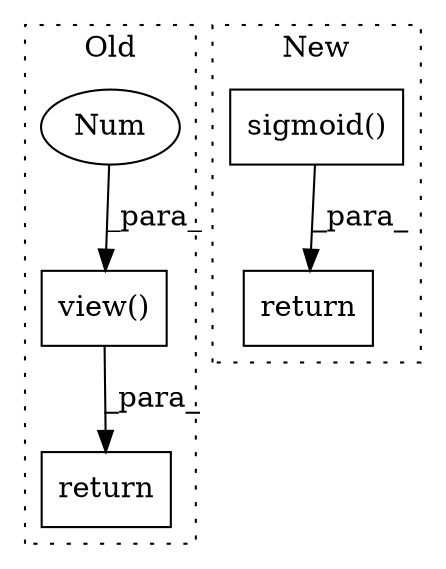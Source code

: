digraph G {
subgraph cluster0 {
1 [label="view()" a="75" s="3489,3512" l="18,1" shape="box"];
3 [label="Num" a="76" s="3511" l="1" shape="ellipse"];
4 [label="return" a="93" s="3641" l="7" shape="box"];
label = "Old";
style="dotted";
}
subgraph cluster1 {
2 [label="sigmoid()" a="75" s="5310,5329" l="14,1" shape="box"];
5 [label="return" a="93" s="5686" l="7" shape="box"];
label = "New";
style="dotted";
}
1 -> 4 [label="_para_"];
2 -> 5 [label="_para_"];
3 -> 1 [label="_para_"];
}